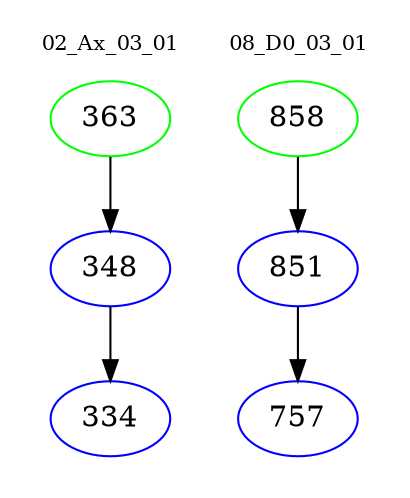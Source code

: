 digraph{
subgraph cluster_0 {
color = white
label = "02_Ax_03_01";
fontsize=10;
T0_363 [label="363", color="green"]
T0_363 -> T0_348 [color="black"]
T0_348 [label="348", color="blue"]
T0_348 -> T0_334 [color="black"]
T0_334 [label="334", color="blue"]
}
subgraph cluster_1 {
color = white
label = "08_D0_03_01";
fontsize=10;
T1_858 [label="858", color="green"]
T1_858 -> T1_851 [color="black"]
T1_851 [label="851", color="blue"]
T1_851 -> T1_757 [color="black"]
T1_757 [label="757", color="blue"]
}
}
